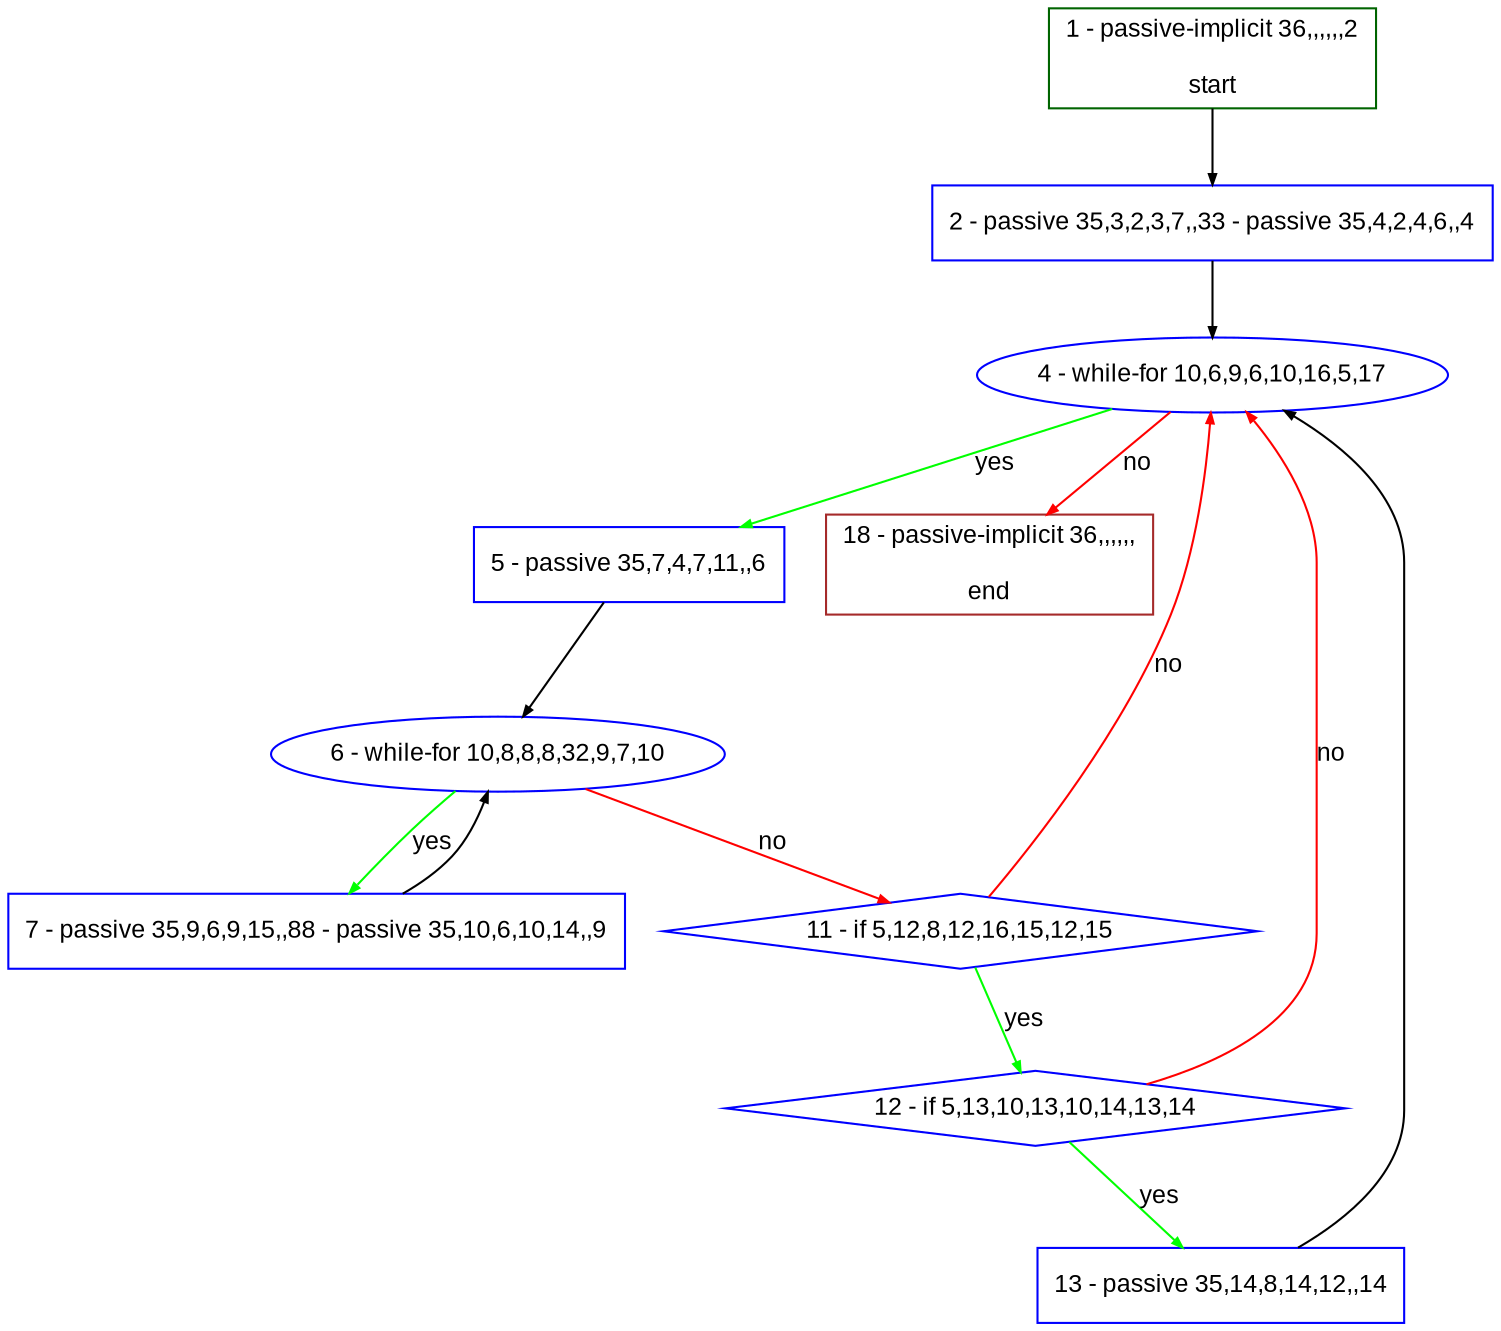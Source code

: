 digraph "" {
  graph [bgcolor="white", fillcolor="#FFFFCC", pack="true", packmode="clust", fontname="Arial", label="", fontsize="12", compound="true", style="rounded,filled"];
  node [node_initialized="no", fillcolor="white", fontname="Arial", label="", color="grey", fontsize="12", fixedsize="false", compound="true", shape="rectangle", style="filled"];
  edge [arrowtail="none", lhead="", fontcolor="black", fontname="Arial", label="", color="black", fontsize="12", arrowhead="normal", arrowsize="0.5", compound="true", ltail="", dir="forward"];
  __N1 [fillcolor="#ffffff", label="2 - passive 35,3,2,3,7,,33 - passive 35,4,2,4,6,,4", color="#0000ff", shape="box", style="filled"];
  __N2 [fillcolor="#ffffff", label="1 - passive-implicit 36,,,,,,2\n\nstart", color="#006400", shape="box", style="filled"];
  __N3 [fillcolor="#ffffff", label="4 - while-for 10,6,9,6,10,16,5,17", color="#0000ff", shape="oval", style="filled"];
  __N4 [fillcolor="#ffffff", label="5 - passive 35,7,4,7,11,,6", color="#0000ff", shape="box", style="filled"];
  __N5 [fillcolor="#ffffff", label="18 - passive-implicit 36,,,,,,\n\nend", color="#a52a2a", shape="box", style="filled"];
  __N6 [fillcolor="#ffffff", label="6 - while-for 10,8,8,8,32,9,7,10", color="#0000ff", shape="oval", style="filled"];
  __N7 [fillcolor="#ffffff", label="7 - passive 35,9,6,9,15,,88 - passive 35,10,6,10,14,,9", color="#0000ff", shape="box", style="filled"];
  __N8 [fillcolor="#ffffff", label="11 - if 5,12,8,12,16,15,12,15", color="#0000ff", shape="diamond", style="filled"];
  __N9 [fillcolor="#ffffff", label="12 - if 5,13,10,13,10,14,13,14", color="#0000ff", shape="diamond", style="filled"];
  __N10 [fillcolor="#ffffff", label="13 - passive 35,14,8,14,12,,14", color="#0000ff", shape="box", style="filled"];
  __N2 -> __N1 [arrowtail="none", color="#000000", label="", arrowhead="normal", dir="forward"];
  __N1 -> __N3 [arrowtail="none", color="#000000", label="", arrowhead="normal", dir="forward"];
  __N3 -> __N4 [arrowtail="none", color="#00ff00", label="yes", arrowhead="normal", dir="forward"];
  __N3 -> __N5 [arrowtail="none", color="#ff0000", label="no", arrowhead="normal", dir="forward"];
  __N4 -> __N6 [arrowtail="none", color="#000000", label="", arrowhead="normal", dir="forward"];
  __N6 -> __N7 [arrowtail="none", color="#00ff00", label="yes", arrowhead="normal", dir="forward"];
  __N7 -> __N6 [arrowtail="none", color="#000000", label="", arrowhead="normal", dir="forward"];
  __N6 -> __N8 [arrowtail="none", color="#ff0000", label="no", arrowhead="normal", dir="forward"];
  __N8 -> __N3 [arrowtail="none", color="#ff0000", label="no", arrowhead="normal", dir="forward"];
  __N8 -> __N9 [arrowtail="none", color="#00ff00", label="yes", arrowhead="normal", dir="forward"];
  __N9 -> __N3 [arrowtail="none", color="#ff0000", label="no", arrowhead="normal", dir="forward"];
  __N9 -> __N10 [arrowtail="none", color="#00ff00", label="yes", arrowhead="normal", dir="forward"];
  __N10 -> __N3 [arrowtail="none", color="#000000", label="", arrowhead="normal", dir="forward"];
}
